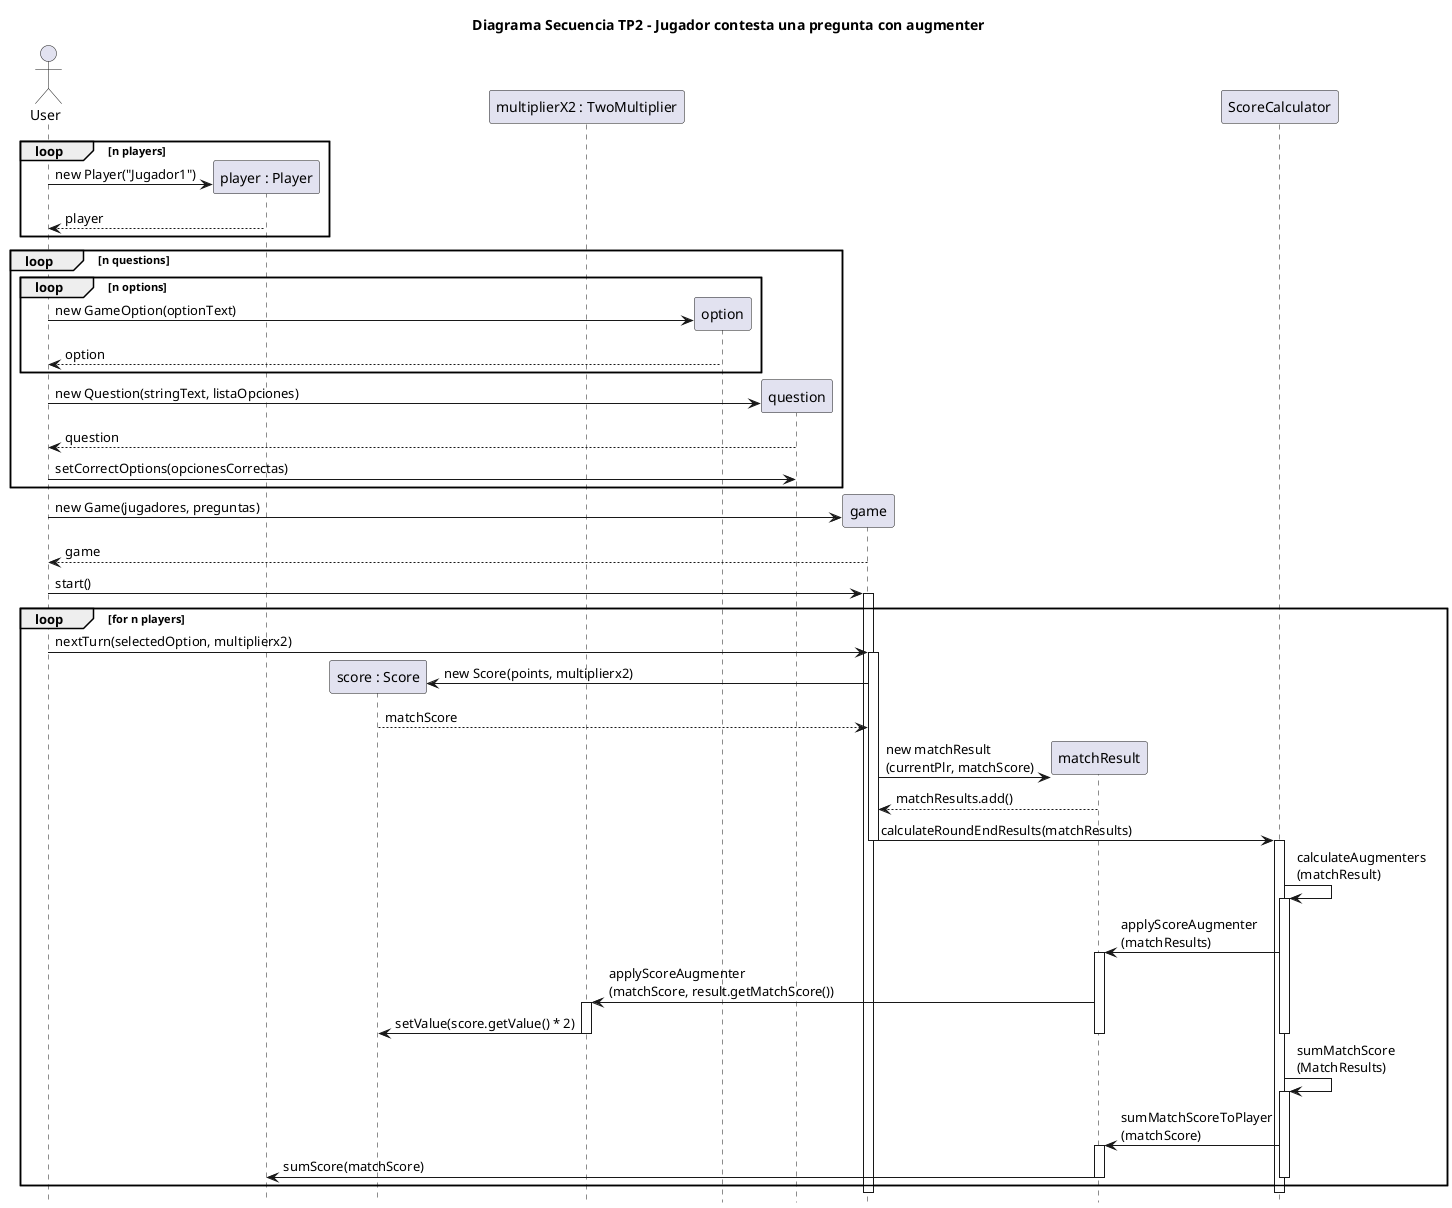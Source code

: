 @startuml

actor User
title Diagrama Secuencia TP2 - Jugador contesta una pregunta con augmenter
hide footbox

participant "player : Player" as player
participant "score : Score" as score
participant "multiplierX2 : TwoMultiplier" as multiplierx2

loop n players
User -> player ** : new Player("Jugador1")
player --> User : player
end loop

loop n questions 
loop n options 
User -> option ** : new GameOption(optionText)
option --> User : option
end loop
User -> question ** : new Question(stringText, listaOpciones)
question --> User : question
User -> question : setCorrectOptions(opcionesCorrectas)
end loop

User -> game ** : new Game(jugadores, preguntas)
game --> User : game
User -> game : start()
activate game

loop for n players
User -> game : nextTurn(selectedOption, multiplierx2)
activate game

game -> score** : new Score(points, multiplierx2)
score --> game : matchScore

game -> matchResult** : new matchResult\n(currentPlr, matchScore)
matchResult --> game : matchResults.add()

game -> ScoreCalculator : calculateRoundEndResults(matchResults)
deactivate game
activate ScoreCalculator
ScoreCalculator -> ScoreCalculator : calculateAugmenters\n(matchResult)
activate ScoreCalculator
ScoreCalculator -> matchResult : applyScoreAugmenter\n(matchResults)
activate matchResult
matchResult -> multiplierx2 : applyScoreAugmenter\n(matchScore, result.getMatchScore()) 
activate multiplierx2
multiplierx2 -> score : setValue(score.getValue() * 2)
deactivate multiplierx2
deactivate matchResult
deactivate ScoreCalculator
ScoreCalculator -> ScoreCalculator : sumMatchScore\n(MatchResults)
activate ScoreCalculator
ScoreCalculator -> matchResult : sumMatchScoreToPlayer\n(matchScore)
activate matchResult
matchResult -> player : sumScore(matchScore)
deactivate matchResult
deactivate ScoreCalculator
end loop
deactivate ScoreCalculator
deactivate game

@enduml